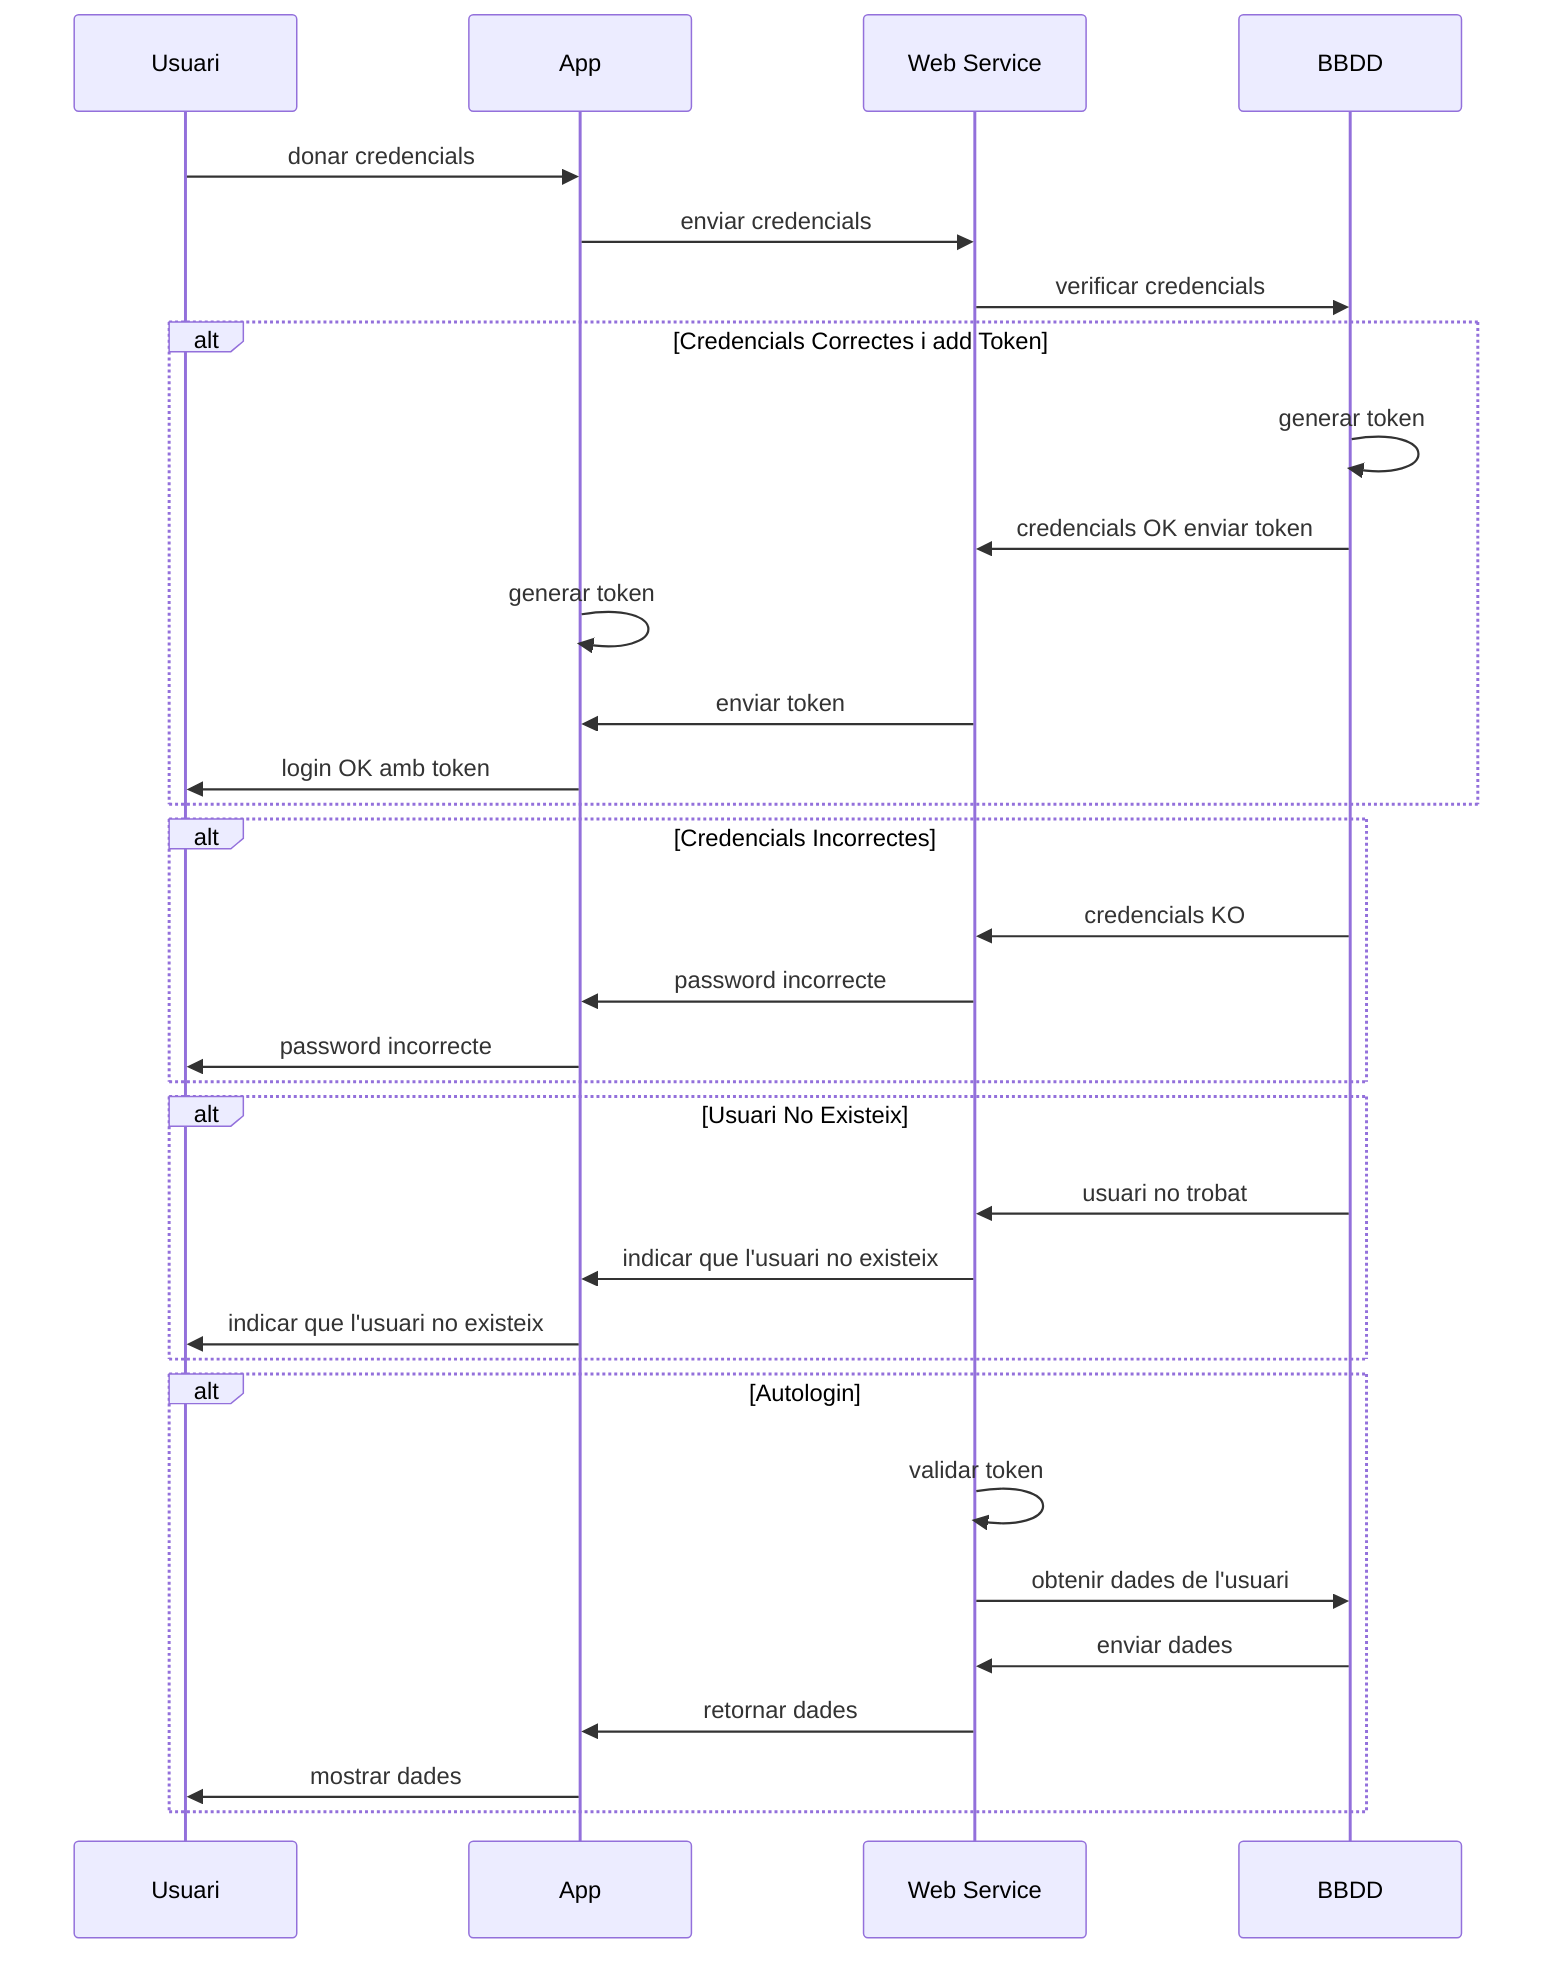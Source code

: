 sequenceDiagram
    participant u as Usuari
    participant a as App
    participant s as Web Service
    participant b as BBDD
    u->>a: donar credencials
    a->>s: enviar credencials
    s->>b: verificar credencials
    alt Credencials Correctes i add Token
        b->>b: generar token
        b->>s: credencials OK enviar token
        a->>a: generar token
        s->>a: enviar token
        a->>u: login OK amb token
    end   
    alt Credencials Incorrectes
        b->>s: credencials KO
        s->>a: password incorrecte
        a->>u: password incorrecte
    end
    alt Usuari No Existeix
        b->>s: usuari no trobat
        s->>a: indicar que l'usuari no existeix
        a->>u: indicar que l'usuari no existeix
    end
    alt Autologin
        s->>s: validar token
        s->>b: obtenir dades de l'usuari
        b->>s: enviar dades
        s->>a: retornar dades
        a->>u: mostrar dades
    end